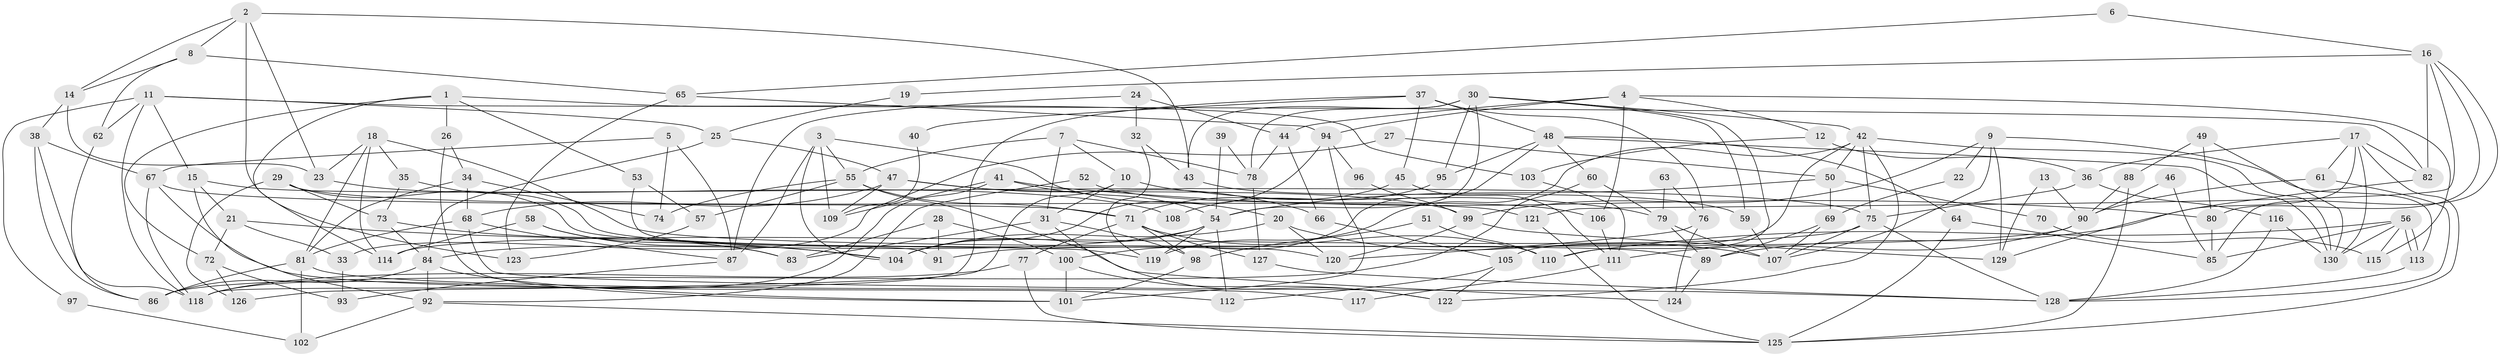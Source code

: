 // Generated by graph-tools (version 1.1) at 2025/36/03/09/25 02:36:05]
// undirected, 130 vertices, 260 edges
graph export_dot {
graph [start="1"]
  node [color=gray90,style=filled];
  1;
  2;
  3;
  4;
  5;
  6;
  7;
  8;
  9;
  10;
  11;
  12;
  13;
  14;
  15;
  16;
  17;
  18;
  19;
  20;
  21;
  22;
  23;
  24;
  25;
  26;
  27;
  28;
  29;
  30;
  31;
  32;
  33;
  34;
  35;
  36;
  37;
  38;
  39;
  40;
  41;
  42;
  43;
  44;
  45;
  46;
  47;
  48;
  49;
  50;
  51;
  52;
  53;
  54;
  55;
  56;
  57;
  58;
  59;
  60;
  61;
  62;
  63;
  64;
  65;
  66;
  67;
  68;
  69;
  70;
  71;
  72;
  73;
  74;
  75;
  76;
  77;
  78;
  79;
  80;
  81;
  82;
  83;
  84;
  85;
  86;
  87;
  88;
  89;
  90;
  91;
  92;
  93;
  94;
  95;
  96;
  97;
  98;
  99;
  100;
  101;
  102;
  103;
  104;
  105;
  106;
  107;
  108;
  109;
  110;
  111;
  112;
  113;
  114;
  115;
  116;
  117;
  118;
  119;
  120;
  121;
  122;
  123;
  124;
  125;
  126;
  127;
  128;
  129;
  130;
  1 -- 72;
  1 -- 103;
  1 -- 26;
  1 -- 53;
  1 -- 114;
  2 -- 43;
  2 -- 23;
  2 -- 8;
  2 -- 14;
  2 -- 123;
  3 -- 20;
  3 -- 104;
  3 -- 55;
  3 -- 87;
  3 -- 109;
  4 -- 94;
  4 -- 44;
  4 -- 12;
  4 -- 106;
  4 -- 115;
  5 -- 74;
  5 -- 87;
  5 -- 67;
  6 -- 65;
  6 -- 16;
  7 -- 10;
  7 -- 31;
  7 -- 55;
  7 -- 78;
  8 -- 62;
  8 -- 14;
  8 -- 65;
  9 -- 113;
  9 -- 107;
  9 -- 22;
  9 -- 99;
  9 -- 129;
  10 -- 79;
  10 -- 31;
  10 -- 126;
  11 -- 25;
  11 -- 118;
  11 -- 15;
  11 -- 62;
  11 -- 82;
  11 -- 97;
  12 -- 36;
  12 -- 103;
  13 -- 129;
  13 -- 90;
  14 -- 23;
  14 -- 38;
  15 -- 75;
  15 -- 21;
  15 -- 92;
  16 -- 82;
  16 -- 80;
  16 -- 19;
  16 -- 85;
  16 -- 121;
  17 -- 82;
  17 -- 129;
  17 -- 36;
  17 -- 61;
  17 -- 125;
  17 -- 130;
  18 -- 81;
  18 -- 35;
  18 -- 23;
  18 -- 89;
  18 -- 114;
  19 -- 25;
  20 -- 107;
  20 -- 120;
  20 -- 104;
  21 -- 104;
  21 -- 33;
  21 -- 72;
  22 -- 69;
  23 -- 108;
  24 -- 87;
  24 -- 32;
  24 -- 44;
  25 -- 47;
  25 -- 84;
  26 -- 101;
  26 -- 34;
  27 -- 33;
  27 -- 50;
  28 -- 100;
  28 -- 91;
  28 -- 83;
  29 -- 119;
  29 -- 121;
  29 -- 73;
  29 -- 126;
  30 -- 110;
  30 -- 42;
  30 -- 43;
  30 -- 54;
  30 -- 59;
  30 -- 78;
  30 -- 95;
  31 -- 122;
  31 -- 83;
  31 -- 98;
  32 -- 119;
  32 -- 43;
  33 -- 93;
  34 -- 81;
  34 -- 68;
  34 -- 74;
  35 -- 120;
  35 -- 73;
  36 -- 116;
  36 -- 75;
  37 -- 118;
  37 -- 48;
  37 -- 40;
  37 -- 45;
  37 -- 76;
  38 -- 67;
  38 -- 86;
  38 -- 118;
  39 -- 54;
  39 -- 78;
  40 -- 109;
  41 -- 118;
  41 -- 54;
  41 -- 80;
  41 -- 109;
  42 -- 75;
  42 -- 105;
  42 -- 50;
  42 -- 119;
  42 -- 122;
  42 -- 130;
  43 -- 59;
  44 -- 78;
  44 -- 66;
  45 -- 71;
  45 -- 111;
  46 -- 85;
  46 -- 90;
  47 -- 109;
  47 -- 68;
  47 -- 66;
  47 -- 99;
  48 -- 100;
  48 -- 130;
  48 -- 60;
  48 -- 64;
  48 -- 95;
  49 -- 130;
  49 -- 80;
  49 -- 88;
  50 -- 54;
  50 -- 69;
  50 -- 70;
  51 -- 110;
  51 -- 98;
  52 -- 92;
  52 -- 106;
  53 -- 57;
  53 -- 91;
  54 -- 84;
  54 -- 104;
  54 -- 112;
  54 -- 119;
  55 -- 57;
  55 -- 71;
  55 -- 74;
  55 -- 124;
  56 -- 113;
  56 -- 113;
  56 -- 130;
  56 -- 85;
  56 -- 110;
  56 -- 115;
  57 -- 123;
  58 -- 104;
  58 -- 114;
  58 -- 83;
  59 -- 107;
  60 -- 86;
  60 -- 79;
  61 -- 128;
  61 -- 90;
  62 -- 86;
  63 -- 79;
  63 -- 76;
  64 -- 85;
  64 -- 125;
  65 -- 94;
  65 -- 123;
  66 -- 105;
  67 -- 71;
  67 -- 112;
  67 -- 118;
  68 -- 128;
  68 -- 81;
  68 -- 87;
  69 -- 89;
  69 -- 107;
  70 -- 115;
  71 -- 77;
  71 -- 98;
  71 -- 110;
  71 -- 127;
  72 -- 126;
  72 -- 93;
  73 -- 83;
  73 -- 84;
  75 -- 114;
  75 -- 107;
  75 -- 128;
  76 -- 124;
  76 -- 120;
  77 -- 125;
  77 -- 118;
  78 -- 127;
  79 -- 107;
  79 -- 89;
  80 -- 85;
  81 -- 86;
  81 -- 102;
  81 -- 117;
  82 -- 89;
  84 -- 92;
  84 -- 86;
  84 -- 101;
  87 -- 93;
  88 -- 125;
  88 -- 90;
  89 -- 124;
  90 -- 91;
  90 -- 111;
  92 -- 125;
  92 -- 102;
  94 -- 104;
  94 -- 101;
  94 -- 96;
  95 -- 108;
  96 -- 99;
  97 -- 102;
  98 -- 101;
  99 -- 120;
  99 -- 129;
  100 -- 122;
  100 -- 101;
  103 -- 111;
  105 -- 112;
  105 -- 122;
  106 -- 111;
  111 -- 117;
  113 -- 128;
  116 -- 128;
  116 -- 130;
  121 -- 125;
  127 -- 128;
}
